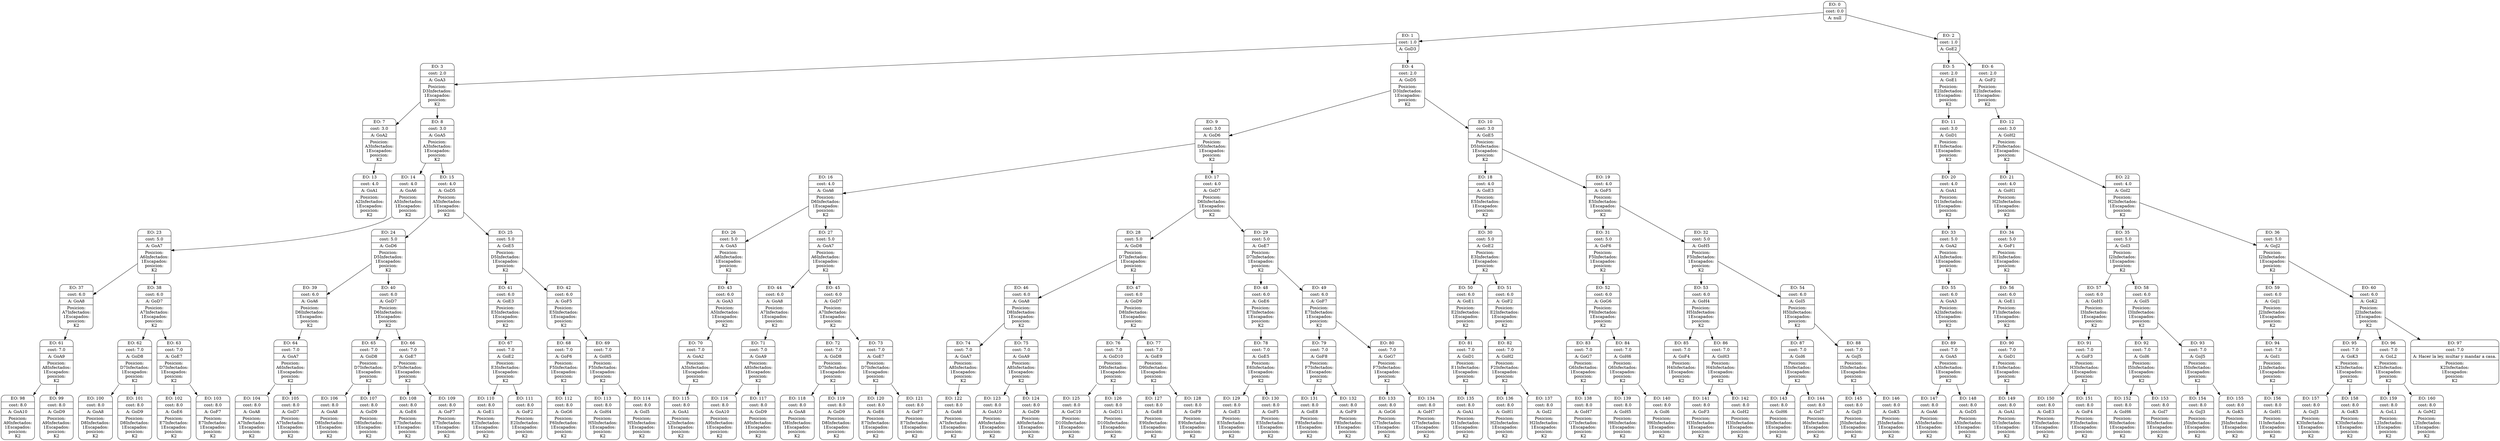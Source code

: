 digraph g {
node [shape = Mrecord];
nodo0[label="{EO: 0|cost: 0.0|A: null}"]
nodo1[label="{EO: 1|cost: 1.0|A: GoD3}"]
nodo3[label="{EO: 3|cost: 2.0|A: GoA3|Posicion:\nD3
Infectados:\n1
Escapados:\n
posicion:\nK2
}"]
nodo7[label="{EO: 7|cost: 3.0|A: GoA2|Posicion:\nA3
Infectados:\n1
Escapados:\n
posicion:\nK2
}"]
nodo13[label="{EO: 13|cost: 4.0|A: GoA1|Posicion:\nA2
Infectados:\n1
Escapados:\n
posicion:\nK2
}"]

nodo7 -> nodo13;

nodo3 -> nodo7;
nodo8[label="{EO: 8|cost: 3.0|A: GoA5|Posicion:\nA3
Infectados:\n1
Escapados:\n
posicion:\nK2
}"]
nodo14[label="{EO: 14|cost: 4.0|A: GoA6|Posicion:\nA5
Infectados:\n1
Escapados:\n
posicion:\nK2
}"]
nodo23[label="{EO: 23|cost: 5.0|A: GoA7|Posicion:\nA6
Infectados:\n1
Escapados:\n
posicion:\nK2
}"]
nodo37[label="{EO: 37|cost: 6.0|A: GoA8|Posicion:\nA7
Infectados:\n1
Escapados:\n
posicion:\nK2
}"]
nodo61[label="{EO: 61|cost: 7.0|A: GoA9|Posicion:\nA8
Infectados:\n1
Escapados:\n
posicion:\nK2
}"]
nodo98[label="{EO: 98|cost: 8.0|A: GoA10|Posicion:\nA9
Infectados:\n1
Escapados:\n
posicion:\nK2
}"]

nodo61 -> nodo98;
nodo99[label="{EO: 99|cost: 8.0|A: GoD9|Posicion:\nA9
Infectados:\n1
Escapados:\n
posicion:\nK2
}"]

nodo61 -> nodo99;

nodo37 -> nodo61;

nodo23 -> nodo37;
nodo38[label="{EO: 38|cost: 6.0|A: GoD7|Posicion:\nA7
Infectados:\n1
Escapados:\n
posicion:\nK2
}"]
nodo62[label="{EO: 62|cost: 7.0|A: GoD8|Posicion:\nD7
Infectados:\n1
Escapados:\n
posicion:\nK2
}"]
nodo100[label="{EO: 100|cost: 8.0|A: GoA8|Posicion:\nD8
Infectados:\n1
Escapados:\n
posicion:\nK2
}"]

nodo62 -> nodo100;
nodo101[label="{EO: 101|cost: 8.0|A: GoD9|Posicion:\nD8
Infectados:\n1
Escapados:\n
posicion:\nK2
}"]

nodo62 -> nodo101;

nodo38 -> nodo62;
nodo63[label="{EO: 63|cost: 7.0|A: GoE7|Posicion:\nD7
Infectados:\n1
Escapados:\n
posicion:\nK2
}"]
nodo102[label="{EO: 102|cost: 8.0|A: GoE6|Posicion:\nE7
Infectados:\n1
Escapados:\n
posicion:\nK2
}"]

nodo63 -> nodo102;
nodo103[label="{EO: 103|cost: 8.0|A: GoF7|Posicion:\nE7
Infectados:\n1
Escapados:\n
posicion:\nK2
}"]

nodo63 -> nodo103;

nodo38 -> nodo63;

nodo23 -> nodo38;

nodo14 -> nodo23;

nodo8 -> nodo14;
nodo15[label="{EO: 15|cost: 4.0|A: GoD5|Posicion:\nA5
Infectados:\n1
Escapados:\n
posicion:\nK2
}"]
nodo24[label="{EO: 24|cost: 5.0|A: GoD6|Posicion:\nD5
Infectados:\n1
Escapados:\n
posicion:\nK2
}"]
nodo39[label="{EO: 39|cost: 6.0|A: GoA6|Posicion:\nD6
Infectados:\n1
Escapados:\n
posicion:\nK2
}"]
nodo64[label="{EO: 64|cost: 7.0|A: GoA7|Posicion:\nA6
Infectados:\n1
Escapados:\n
posicion:\nK2
}"]
nodo104[label="{EO: 104|cost: 8.0|A: GoA8|Posicion:\nA7
Infectados:\n1
Escapados:\n
posicion:\nK2
}"]

nodo64 -> nodo104;
nodo105[label="{EO: 105|cost: 8.0|A: GoD7|Posicion:\nA7
Infectados:\n1
Escapados:\n
posicion:\nK2
}"]

nodo64 -> nodo105;

nodo39 -> nodo64;

nodo24 -> nodo39;
nodo40[label="{EO: 40|cost: 6.0|A: GoD7|Posicion:\nD6
Infectados:\n1
Escapados:\n
posicion:\nK2
}"]
nodo65[label="{EO: 65|cost: 7.0|A: GoD8|Posicion:\nD7
Infectados:\n1
Escapados:\n
posicion:\nK2
}"]
nodo106[label="{EO: 106|cost: 8.0|A: GoA8|Posicion:\nD8
Infectados:\n1
Escapados:\n
posicion:\nK2
}"]

nodo65 -> nodo106;
nodo107[label="{EO: 107|cost: 8.0|A: GoD9|Posicion:\nD8
Infectados:\n1
Escapados:\n
posicion:\nK2
}"]

nodo65 -> nodo107;

nodo40 -> nodo65;
nodo66[label="{EO: 66|cost: 7.0|A: GoE7|Posicion:\nD7
Infectados:\n1
Escapados:\n
posicion:\nK2
}"]
nodo108[label="{EO: 108|cost: 8.0|A: GoE6|Posicion:\nE7
Infectados:\n1
Escapados:\n
posicion:\nK2
}"]

nodo66 -> nodo108;
nodo109[label="{EO: 109|cost: 8.0|A: GoF7|Posicion:\nE7
Infectados:\n1
Escapados:\n
posicion:\nK2
}"]

nodo66 -> nodo109;

nodo40 -> nodo66;

nodo24 -> nodo40;

nodo15 -> nodo24;
nodo25[label="{EO: 25|cost: 5.0|A: GoE5|Posicion:\nD5
Infectados:\n1
Escapados:\n
posicion:\nK2
}"]
nodo41[label="{EO: 41|cost: 6.0|A: GoE3|Posicion:\nE5
Infectados:\n1
Escapados:\n
posicion:\nK2
}"]
nodo67[label="{EO: 67|cost: 7.0|A: GoE2|Posicion:\nE3
Infectados:\n1
Escapados:\n
posicion:\nK2
}"]
nodo110[label="{EO: 110|cost: 8.0|A: GoE1|Posicion:\nE2
Infectados:\n1
Escapados:\n
posicion:\nK2
}"]

nodo67 -> nodo110;
nodo111[label="{EO: 111|cost: 8.0|A: GoF2|Posicion:\nE2
Infectados:\n1
Escapados:\n
posicion:\nK2
}"]

nodo67 -> nodo111;

nodo41 -> nodo67;

nodo25 -> nodo41;
nodo42[label="{EO: 42|cost: 6.0|A: GoF5|Posicion:\nE5
Infectados:\n1
Escapados:\n
posicion:\nK2
}"]
nodo68[label="{EO: 68|cost: 7.0|A: GoF6|Posicion:\nF5
Infectados:\n1
Escapados:\n
posicion:\nK2
}"]
nodo112[label="{EO: 112|cost: 8.0|A: GoG6|Posicion:\nF6
Infectados:\n1
Escapados:\n
posicion:\nK2
}"]

nodo68 -> nodo112;

nodo42 -> nodo68;
nodo69[label="{EO: 69|cost: 7.0|A: GoH5|Posicion:\nF5
Infectados:\n1
Escapados:\n
posicion:\nK2
}"]
nodo113[label="{EO: 113|cost: 8.0|A: GoH4|Posicion:\nH5
Infectados:\n1
Escapados:\n
posicion:\nK2
}"]

nodo69 -> nodo113;
nodo114[label="{EO: 114|cost: 8.0|A: GoI5|Posicion:\nH5
Infectados:\n1
Escapados:\n
posicion:\nK2
}"]

nodo69 -> nodo114;

nodo42 -> nodo69;

nodo25 -> nodo42;

nodo15 -> nodo25;

nodo8 -> nodo15;

nodo3 -> nodo8;

nodo1 -> nodo3;
nodo4[label="{EO: 4|cost: 2.0|A: GoD5|Posicion:\nD3
Infectados:\n1
Escapados:\n
posicion:\nK2
}"]
nodo9[label="{EO: 9|cost: 3.0|A: GoD6|Posicion:\nD5
Infectados:\n1
Escapados:\n
posicion:\nK2
}"]
nodo16[label="{EO: 16|cost: 4.0|A: GoA6|Posicion:\nD6
Infectados:\n1
Escapados:\n
posicion:\nK2
}"]
nodo26[label="{EO: 26|cost: 5.0|A: GoA5|Posicion:\nA6
Infectados:\n1
Escapados:\n
posicion:\nK2
}"]
nodo43[label="{EO: 43|cost: 6.0|A: GoA3|Posicion:\nA5
Infectados:\n1
Escapados:\n
posicion:\nK2
}"]
nodo70[label="{EO: 70|cost: 7.0|A: GoA2|Posicion:\nA3
Infectados:\n1
Escapados:\n
posicion:\nK2
}"]
nodo115[label="{EO: 115|cost: 8.0|A: GoA1|Posicion:\nA2
Infectados:\n1
Escapados:\n
posicion:\nK2
}"]

nodo70 -> nodo115;

nodo43 -> nodo70;

nodo26 -> nodo43;

nodo16 -> nodo26;
nodo27[label="{EO: 27|cost: 5.0|A: GoA7|Posicion:\nA6
Infectados:\n1
Escapados:\n
posicion:\nK2
}"]
nodo44[label="{EO: 44|cost: 6.0|A: GoA8|Posicion:\nA7
Infectados:\n1
Escapados:\n
posicion:\nK2
}"]
nodo71[label="{EO: 71|cost: 7.0|A: GoA9|Posicion:\nA8
Infectados:\n1
Escapados:\n
posicion:\nK2
}"]
nodo116[label="{EO: 116|cost: 8.0|A: GoA10|Posicion:\nA9
Infectados:\n1
Escapados:\n
posicion:\nK2
}"]

nodo71 -> nodo116;
nodo117[label="{EO: 117|cost: 8.0|A: GoD9|Posicion:\nA9
Infectados:\n1
Escapados:\n
posicion:\nK2
}"]

nodo71 -> nodo117;

nodo44 -> nodo71;

nodo27 -> nodo44;
nodo45[label="{EO: 45|cost: 6.0|A: GoD7|Posicion:\nA7
Infectados:\n1
Escapados:\n
posicion:\nK2
}"]
nodo72[label="{EO: 72|cost: 7.0|A: GoD8|Posicion:\nD7
Infectados:\n1
Escapados:\n
posicion:\nK2
}"]
nodo118[label="{EO: 118|cost: 8.0|A: GoA8|Posicion:\nD8
Infectados:\n1
Escapados:\n
posicion:\nK2
}"]

nodo72 -> nodo118;
nodo119[label="{EO: 119|cost: 8.0|A: GoD9|Posicion:\nD8
Infectados:\n1
Escapados:\n
posicion:\nK2
}"]

nodo72 -> nodo119;

nodo45 -> nodo72;
nodo73[label="{EO: 73|cost: 7.0|A: GoE7|Posicion:\nD7
Infectados:\n1
Escapados:\n
posicion:\nK2
}"]
nodo120[label="{EO: 120|cost: 8.0|A: GoE6|Posicion:\nE7
Infectados:\n1
Escapados:\n
posicion:\nK2
}"]

nodo73 -> nodo120;
nodo121[label="{EO: 121|cost: 8.0|A: GoF7|Posicion:\nE7
Infectados:\n1
Escapados:\n
posicion:\nK2
}"]

nodo73 -> nodo121;

nodo45 -> nodo73;

nodo27 -> nodo45;

nodo16 -> nodo27;

nodo9 -> nodo16;
nodo17[label="{EO: 17|cost: 4.0|A: GoD7|Posicion:\nD6
Infectados:\n1
Escapados:\n
posicion:\nK2
}"]
nodo28[label="{EO: 28|cost: 5.0|A: GoD8|Posicion:\nD7
Infectados:\n1
Escapados:\n
posicion:\nK2
}"]
nodo46[label="{EO: 46|cost: 6.0|A: GoA8|Posicion:\nD8
Infectados:\n1
Escapados:\n
posicion:\nK2
}"]
nodo74[label="{EO: 74|cost: 7.0|A: GoA7|Posicion:\nA8
Infectados:\n1
Escapados:\n
posicion:\nK2
}"]
nodo122[label="{EO: 122|cost: 8.0|A: GoA6|Posicion:\nA7
Infectados:\n1
Escapados:\n
posicion:\nK2
}"]

nodo74 -> nodo122;

nodo46 -> nodo74;
nodo75[label="{EO: 75|cost: 7.0|A: GoA9|Posicion:\nA8
Infectados:\n1
Escapados:\n
posicion:\nK2
}"]
nodo123[label="{EO: 123|cost: 8.0|A: GoA10|Posicion:\nA9
Infectados:\n1
Escapados:\n
posicion:\nK2
}"]

nodo75 -> nodo123;
nodo124[label="{EO: 124|cost: 8.0|A: GoD9|Posicion:\nA9
Infectados:\n1
Escapados:\n
posicion:\nK2
}"]

nodo75 -> nodo124;

nodo46 -> nodo75;

nodo28 -> nodo46;
nodo47[label="{EO: 47|cost: 6.0|A: GoD9|Posicion:\nD8
Infectados:\n1
Escapados:\n
posicion:\nK2
}"]
nodo76[label="{EO: 76|cost: 7.0|A: GoD10|Posicion:\nD9
Infectados:\n1
Escapados:\n
posicion:\nK2
}"]
nodo125[label="{EO: 125|cost: 8.0|A: GoC10|Posicion:\nD10
Infectados:\n1
Escapados:\n
posicion:\nK2
}"]

nodo76 -> nodo125;
nodo126[label="{EO: 126|cost: 8.0|A: GoD11|Posicion:\nD10
Infectados:\n1
Escapados:\n
posicion:\nK2
}"]

nodo76 -> nodo126;

nodo47 -> nodo76;
nodo77[label="{EO: 77|cost: 7.0|A: GoE9|Posicion:\nD9
Infectados:\n1
Escapados:\n
posicion:\nK2
}"]
nodo127[label="{EO: 127|cost: 8.0|A: GoE8|Posicion:\nE9
Infectados:\n1
Escapados:\n
posicion:\nK2
}"]

nodo77 -> nodo127;
nodo128[label="{EO: 128|cost: 8.0|A: GoF9|Posicion:\nE9
Infectados:\n1
Escapados:\n
posicion:\nK2
}"]

nodo77 -> nodo128;

nodo47 -> nodo77;

nodo28 -> nodo47;

nodo17 -> nodo28;
nodo29[label="{EO: 29|cost: 5.0|A: GoE7|Posicion:\nD7
Infectados:\n1
Escapados:\n
posicion:\nK2
}"]
nodo48[label="{EO: 48|cost: 6.0|A: GoE6|Posicion:\nE7
Infectados:\n1
Escapados:\n
posicion:\nK2
}"]
nodo78[label="{EO: 78|cost: 7.0|A: GoE5|Posicion:\nE6
Infectados:\n1
Escapados:\n
posicion:\nK2
}"]
nodo129[label="{EO: 129|cost: 8.0|A: GoE3|Posicion:\nE5
Infectados:\n1
Escapados:\n
posicion:\nK2
}"]

nodo78 -> nodo129;
nodo130[label="{EO: 130|cost: 8.0|A: GoF5|Posicion:\nE5
Infectados:\n1
Escapados:\n
posicion:\nK2
}"]

nodo78 -> nodo130;

nodo48 -> nodo78;

nodo29 -> nodo48;
nodo49[label="{EO: 49|cost: 6.0|A: GoF7|Posicion:\nE7
Infectados:\n1
Escapados:\n
posicion:\nK2
}"]
nodo79[label="{EO: 79|cost: 7.0|A: GoF8|Posicion:\nF7
Infectados:\n1
Escapados:\n
posicion:\nK2
}"]
nodo131[label="{EO: 131|cost: 8.0|A: GoE8|Posicion:\nF8
Infectados:\n1
Escapados:\n
posicion:\nK2
}"]

nodo79 -> nodo131;
nodo132[label="{EO: 132|cost: 8.0|A: GoF9|Posicion:\nF8
Infectados:\n1
Escapados:\n
posicion:\nK2
}"]

nodo79 -> nodo132;

nodo49 -> nodo79;
nodo80[label="{EO: 80|cost: 7.0|A: GoG7|Posicion:\nF7
Infectados:\n1
Escapados:\n
posicion:\nK2
}"]
nodo133[label="{EO: 133|cost: 8.0|A: GoG6|Posicion:\nG7
Infectados:\n1
Escapados:\n
posicion:\nK2
}"]

nodo80 -> nodo133;
nodo134[label="{EO: 134|cost: 8.0|A: GoH7|Posicion:\nG7
Infectados:\n1
Escapados:\n
posicion:\nK2
}"]

nodo80 -> nodo134;

nodo49 -> nodo80;

nodo29 -> nodo49;

nodo17 -> nodo29;

nodo9 -> nodo17;

nodo4 -> nodo9;
nodo10[label="{EO: 10|cost: 3.0|A: GoE5|Posicion:\nD5
Infectados:\n1
Escapados:\n
posicion:\nK2
}"]
nodo18[label="{EO: 18|cost: 4.0|A: GoE3|Posicion:\nE5
Infectados:\n1
Escapados:\n
posicion:\nK2
}"]
nodo30[label="{EO: 30|cost: 5.0|A: GoE2|Posicion:\nE3
Infectados:\n1
Escapados:\n
posicion:\nK2
}"]
nodo50[label="{EO: 50|cost: 6.0|A: GoE1|Posicion:\nE2
Infectados:\n1
Escapados:\n
posicion:\nK2
}"]
nodo81[label="{EO: 81|cost: 7.0|A: GoD1|Posicion:\nE1
Infectados:\n1
Escapados:\n
posicion:\nK2
}"]
nodo135[label="{EO: 135|cost: 8.0|A: GoA1|Posicion:\nD1
Infectados:\n1
Escapados:\n
posicion:\nK2
}"]

nodo81 -> nodo135;

nodo50 -> nodo81;

nodo30 -> nodo50;
nodo51[label="{EO: 51|cost: 6.0|A: GoF2|Posicion:\nE2
Infectados:\n1
Escapados:\n
posicion:\nK2
}"]
nodo82[label="{EO: 82|cost: 7.0|A: GoH2|Posicion:\nF2
Infectados:\n1
Escapados:\n
posicion:\nK2
}"]
nodo136[label="{EO: 136|cost: 8.0|A: GoH1|Posicion:\nH2
Infectados:\n1
Escapados:\n
posicion:\nK2
}"]

nodo82 -> nodo136;
nodo137[label="{EO: 137|cost: 8.0|A: GoI2|Posicion:\nH2
Infectados:\n1
Escapados:\n
posicion:\nK2
}"]

nodo82 -> nodo137;

nodo51 -> nodo82;

nodo30 -> nodo51;

nodo18 -> nodo30;

nodo10 -> nodo18;
nodo19[label="{EO: 19|cost: 4.0|A: GoF5|Posicion:\nE5
Infectados:\n1
Escapados:\n
posicion:\nK2
}"]
nodo31[label="{EO: 31|cost: 5.0|A: GoF6|Posicion:\nF5
Infectados:\n1
Escapados:\n
posicion:\nK2
}"]
nodo52[label="{EO: 52|cost: 6.0|A: GoG6|Posicion:\nF6
Infectados:\n1
Escapados:\n
posicion:\nK2
}"]
nodo83[label="{EO: 83|cost: 7.0|A: GoG7|Posicion:\nG6
Infectados:\n1
Escapados:\n
posicion:\nK2
}"]
nodo138[label="{EO: 138|cost: 8.0|A: GoH7|Posicion:\nG7
Infectados:\n1
Escapados:\n
posicion:\nK2
}"]

nodo83 -> nodo138;

nodo52 -> nodo83;
nodo84[label="{EO: 84|cost: 7.0|A: GoH6|Posicion:\nG6
Infectados:\n1
Escapados:\n
posicion:\nK2
}"]
nodo139[label="{EO: 139|cost: 8.0|A: GoH5|Posicion:\nH6
Infectados:\n1
Escapados:\n
posicion:\nK2
}"]

nodo84 -> nodo139;
nodo140[label="{EO: 140|cost: 8.0|A: GoI6|Posicion:\nH6
Infectados:\n1
Escapados:\n
posicion:\nK2
}"]

nodo84 -> nodo140;

nodo52 -> nodo84;

nodo31 -> nodo52;

nodo19 -> nodo31;
nodo32[label="{EO: 32|cost: 5.0|A: GoH5|Posicion:\nF5
Infectados:\n1
Escapados:\n
posicion:\nK2
}"]
nodo53[label="{EO: 53|cost: 6.0|A: GoH4|Posicion:\nH5
Infectados:\n1
Escapados:\n
posicion:\nK2
}"]
nodo85[label="{EO: 85|cost: 7.0|A: GoF4|Posicion:\nH4
Infectados:\n1
Escapados:\n
posicion:\nK2
}"]

nodo53 -> nodo85;
nodo86[label="{EO: 86|cost: 7.0|A: GoH3|Posicion:\nH4
Infectados:\n1
Escapados:\n
posicion:\nK2
}"]
nodo141[label="{EO: 141|cost: 8.0|A: GoF3|Posicion:\nH3
Infectados:\n1
Escapados:\n
posicion:\nK2
}"]

nodo86 -> nodo141;
nodo142[label="{EO: 142|cost: 8.0|A: GoH2|Posicion:\nH3
Infectados:\n1
Escapados:\n
posicion:\nK2
}"]

nodo86 -> nodo142;

nodo53 -> nodo86;

nodo32 -> nodo53;
nodo54[label="{EO: 54|cost: 6.0|A: GoI5|Posicion:\nH5
Infectados:\n1
Escapados:\n
posicion:\nK2
}"]
nodo87[label="{EO: 87|cost: 7.0|A: GoI6|Posicion:\nI5
Infectados:\n1
Escapados:\n
posicion:\nK2
}"]
nodo143[label="{EO: 143|cost: 8.0|A: GoH6|Posicion:\nI6
Infectados:\n1
Escapados:\n
posicion:\nK2
}"]

nodo87 -> nodo143;
nodo144[label="{EO: 144|cost: 8.0|A: GoI7|Posicion:\nI6
Infectados:\n1
Escapados:\n
posicion:\nK2
}"]

nodo87 -> nodo144;

nodo54 -> nodo87;
nodo88[label="{EO: 88|cost: 7.0|A: GoJ5|Posicion:\nI5
Infectados:\n1
Escapados:\n
posicion:\nK2
}"]
nodo145[label="{EO: 145|cost: 8.0|A: GoJ3|Posicion:\nJ5
Infectados:\n1
Escapados:\n
posicion:\nK2
}"]

nodo88 -> nodo145;
nodo146[label="{EO: 146|cost: 8.0|A: GoK5|Posicion:\nJ5
Infectados:\n1
Escapados:\n
posicion:\nK2
}"]

nodo88 -> nodo146;

nodo54 -> nodo88;

nodo32 -> nodo54;

nodo19 -> nodo32;

nodo10 -> nodo19;

nodo4 -> nodo10;

nodo1 -> nodo4;

nodo0 -> nodo1;
nodo2[label="{EO: 2|cost: 1.0|A: GoE2}"]
nodo5[label="{EO: 5|cost: 2.0|A: GoE1|Posicion:\nE2
Infectados:\n1
Escapados:\n
posicion:\nK2
}"]
nodo11[label="{EO: 11|cost: 3.0|A: GoD1|Posicion:\nE1
Infectados:\n1
Escapados:\n
posicion:\nK2
}"]
nodo20[label="{EO: 20|cost: 4.0|A: GoA1|Posicion:\nD1
Infectados:\n1
Escapados:\n
posicion:\nK2
}"]
nodo33[label="{EO: 33|cost: 5.0|A: GoA2|Posicion:\nA1
Infectados:\n1
Escapados:\n
posicion:\nK2
}"]
nodo55[label="{EO: 55|cost: 6.0|A: GoA3|Posicion:\nA2
Infectados:\n1
Escapados:\n
posicion:\nK2
}"]
nodo89[label="{EO: 89|cost: 7.0|A: GoA5|Posicion:\nA3
Infectados:\n1
Escapados:\n
posicion:\nK2
}"]
nodo147[label="{EO: 147|cost: 8.0|A: GoA6|Posicion:\nA5
Infectados:\n1
Escapados:\n
posicion:\nK2
}"]

nodo89 -> nodo147;
nodo148[label="{EO: 148|cost: 8.0|A: GoD5|Posicion:\nA5
Infectados:\n1
Escapados:\n
posicion:\nK2
}"]

nodo89 -> nodo148;

nodo55 -> nodo89;

nodo33 -> nodo55;

nodo20 -> nodo33;

nodo11 -> nodo20;

nodo5 -> nodo11;

nodo2 -> nodo5;
nodo6[label="{EO: 6|cost: 2.0|A: GoF2|Posicion:\nE2
Infectados:\n1
Escapados:\n
posicion:\nK2
}"]
nodo12[label="{EO: 12|cost: 3.0|A: GoH2|Posicion:\nF2
Infectados:\n1
Escapados:\n
posicion:\nK2
}"]
nodo21[label="{EO: 21|cost: 4.0|A: GoH1|Posicion:\nH2
Infectados:\n1
Escapados:\n
posicion:\nK2
}"]
nodo34[label="{EO: 34|cost: 5.0|A: GoF1|Posicion:\nH1
Infectados:\n1
Escapados:\n
posicion:\nK2
}"]
nodo56[label="{EO: 56|cost: 6.0|A: GoE1|Posicion:\nF1
Infectados:\n1
Escapados:\n
posicion:\nK2
}"]
nodo90[label="{EO: 90|cost: 7.0|A: GoD1|Posicion:\nE1
Infectados:\n1
Escapados:\n
posicion:\nK2
}"]
nodo149[label="{EO: 149|cost: 8.0|A: GoA1|Posicion:\nD1
Infectados:\n1
Escapados:\n
posicion:\nK2
}"]

nodo90 -> nodo149;

nodo56 -> nodo90;

nodo34 -> nodo56;

nodo21 -> nodo34;

nodo12 -> nodo21;
nodo22[label="{EO: 22|cost: 4.0|A: GoI2|Posicion:\nH2
Infectados:\n1
Escapados:\n
posicion:\nK2
}"]
nodo35[label="{EO: 35|cost: 5.0|A: GoI3|Posicion:\nI2
Infectados:\n1
Escapados:\n
posicion:\nK2
}"]
nodo57[label="{EO: 57|cost: 6.0|A: GoH3|Posicion:\nI3
Infectados:\n1
Escapados:\n
posicion:\nK2
}"]
nodo91[label="{EO: 91|cost: 7.0|A: GoF3|Posicion:\nH3
Infectados:\n1
Escapados:\n
posicion:\nK2
}"]
nodo150[label="{EO: 150|cost: 8.0|A: GoE3|Posicion:\nF3
Infectados:\n1
Escapados:\n
posicion:\nK2
}"]

nodo91 -> nodo150;
nodo151[label="{EO: 151|cost: 8.0|A: GoF4|Posicion:\nF3
Infectados:\n1
Escapados:\n
posicion:\nK2
}"]

nodo91 -> nodo151;

nodo57 -> nodo91;

nodo35 -> nodo57;
nodo58[label="{EO: 58|cost: 6.0|A: GoI5|Posicion:\nI3
Infectados:\n1
Escapados:\n
posicion:\nK2
}"]
nodo92[label="{EO: 92|cost: 7.0|A: GoI6|Posicion:\nI5
Infectados:\n1
Escapados:\n
posicion:\nK2
}"]
nodo152[label="{EO: 152|cost: 8.0|A: GoH6|Posicion:\nI6
Infectados:\n1
Escapados:\n
posicion:\nK2
}"]

nodo92 -> nodo152;
nodo153[label="{EO: 153|cost: 8.0|A: GoI7|Posicion:\nI6
Infectados:\n1
Escapados:\n
posicion:\nK2
}"]

nodo92 -> nodo153;

nodo58 -> nodo92;
nodo93[label="{EO: 93|cost: 7.0|A: GoJ5|Posicion:\nI5
Infectados:\n1
Escapados:\n
posicion:\nK2
}"]
nodo154[label="{EO: 154|cost: 8.0|A: GoJ3|Posicion:\nJ5
Infectados:\n1
Escapados:\n
posicion:\nK2
}"]

nodo93 -> nodo154;
nodo155[label="{EO: 155|cost: 8.0|A: GoK5|Posicion:\nJ5
Infectados:\n1
Escapados:\n
posicion:\nK2
}"]

nodo93 -> nodo155;

nodo58 -> nodo93;

nodo35 -> nodo58;

nodo22 -> nodo35;
nodo36[label="{EO: 36|cost: 5.0|A: GoJ2|Posicion:\nI2
Infectados:\n1
Escapados:\n
posicion:\nK2
}"]
nodo59[label="{EO: 59|cost: 6.0|A: GoJ1|Posicion:\nJ2
Infectados:\n1
Escapados:\n
posicion:\nK2
}"]
nodo94[label="{EO: 94|cost: 7.0|A: GoI1|Posicion:\nJ1
Infectados:\n1
Escapados:\n
posicion:\nK2
}"]
nodo156[label="{EO: 156|cost: 8.0|A: GoH1|Posicion:\nI1
Infectados:\n1
Escapados:\n
posicion:\nK2
}"]

nodo94 -> nodo156;

nodo59 -> nodo94;

nodo36 -> nodo59;
nodo60[label="{EO: 60|cost: 6.0|A: GoK2|Posicion:\nJ2
Infectados:\n1
Escapados:\n
posicion:\nK2
}"]
nodo95[label="{EO: 95|cost: 7.0|A: GoK3|Posicion:\nK2
Infectados:\n1
Escapados:\n
posicion:\nK2
}"]
nodo157[label="{EO: 157|cost: 8.0|A: GoJ3|Posicion:\nK3
Infectados:\n1
Escapados:\n
posicion:\nK2
}"]

nodo95 -> nodo157;
nodo158[label="{EO: 158|cost: 8.0|A: GoK5|Posicion:\nK3
Infectados:\n1
Escapados:\n
posicion:\nK2
}"]

nodo95 -> nodo158;

nodo60 -> nodo95;
nodo96[label="{EO: 96|cost: 7.0|A: GoL2|Posicion:\nK2
Infectados:\n1
Escapados:\n
posicion:\nK2
}"]
nodo159[label="{EO: 159|cost: 8.0|A: GoL1|Posicion:\nL2
Infectados:\n1
Escapados:\n
posicion:\nK2
}"]

nodo96 -> nodo159;
nodo160[label="{EO: 160|cost: 8.0|A: GoM2|Posicion:\nL2
Infectados:\n1
Escapados:\n
posicion:\nK2
}"]

nodo96 -> nodo160;

nodo60 -> nodo96;
nodo97[label="{EO: 97|cost: 7.0|A: Hacer la ley, multar y mandar a casa.|Posicion:\nK2
Infectados:\n1
Escapados:\n
posicion:\nK2
}"]

nodo60 -> nodo97;

nodo36 -> nodo60;

nodo22 -> nodo36;

nodo12 -> nodo22;

nodo6 -> nodo12;

nodo2 -> nodo6;

nodo0 -> nodo2;


}